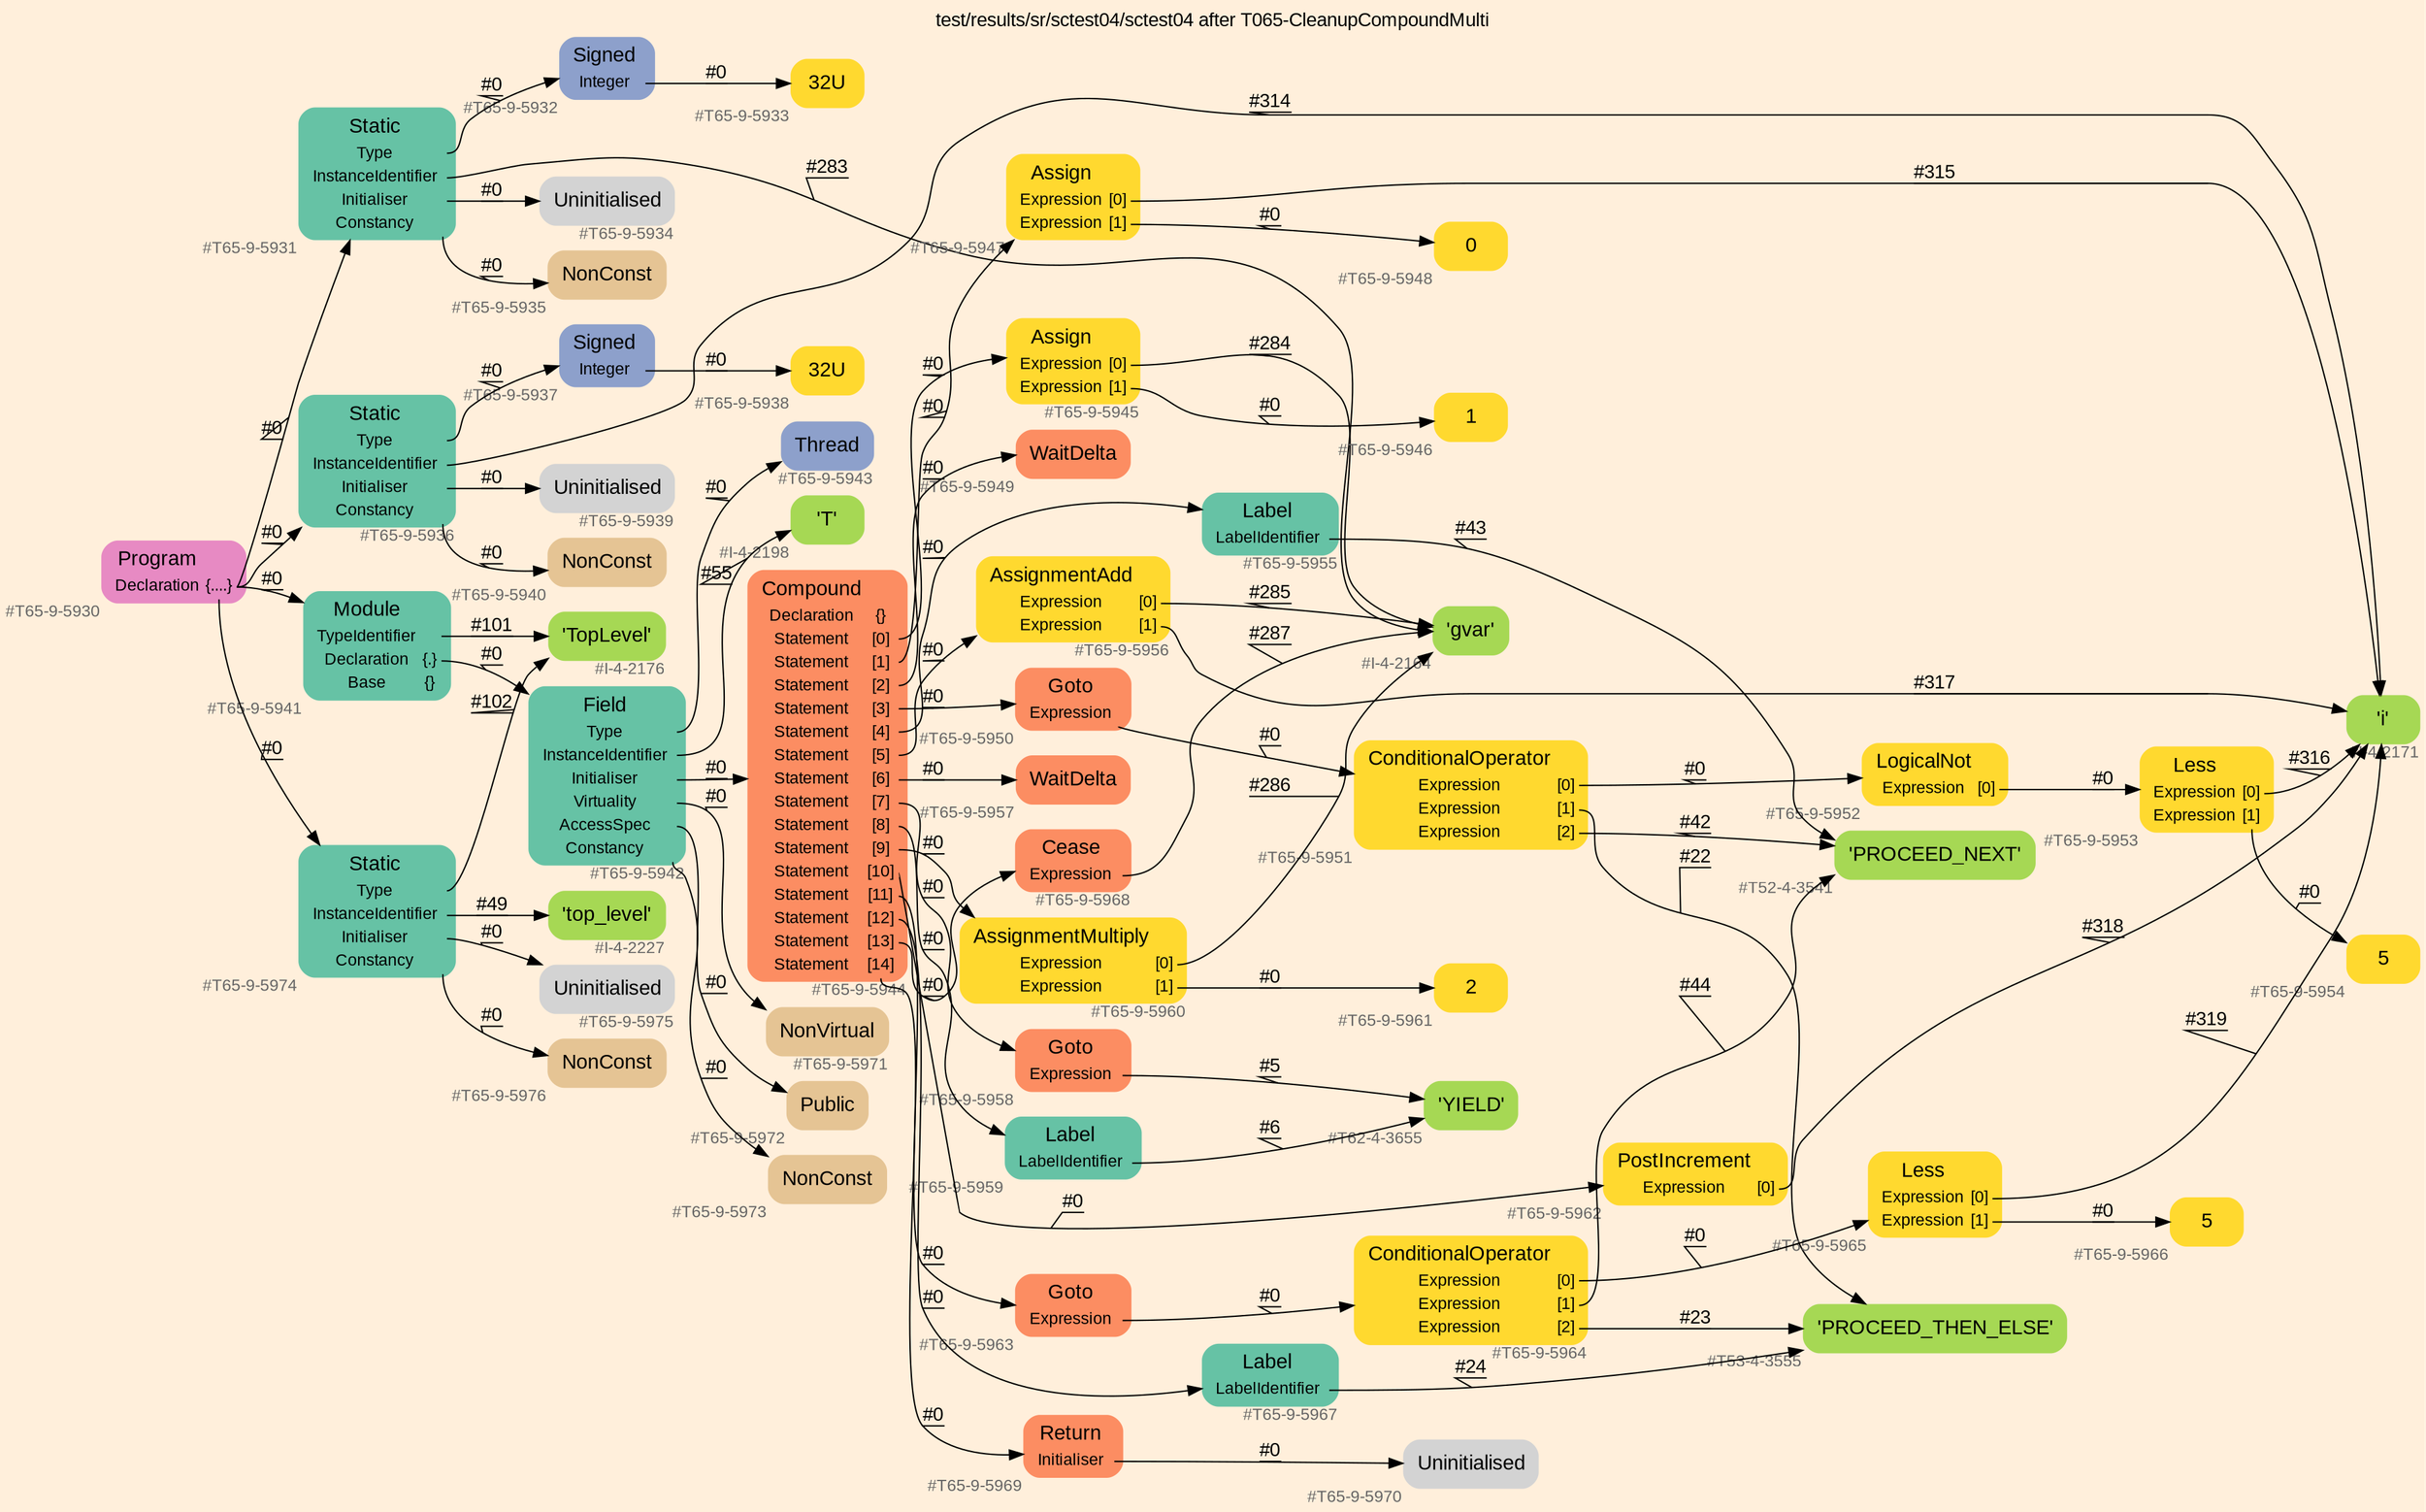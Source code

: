 digraph "test/results/sr/sctest04/sctest04 after T065-CleanupCompoundMulti" {
label = "test/results/sr/sctest04/sctest04 after T065-CleanupCompoundMulti"
labelloc = t
graph [
    rankdir = "LR"
    ranksep = 0.3
    bgcolor = antiquewhite1
    color = black
    fontcolor = black
    fontname = "Arial"
];
node [
    fontname = "Arial"
];
edge [
    fontname = "Arial"
];

// -------------------- node figure --------------------
// -------- block #T65-9-5930 ----------
"#T65-9-5930" [
    fillcolor = "/set28/4"
    xlabel = "#T65-9-5930"
    fontsize = "12"
    fontcolor = grey40
    shape = "plaintext"
    label = <<TABLE BORDER="0" CELLBORDER="0" CELLSPACING="0">
     <TR><TD><FONT COLOR="black" POINT-SIZE="15">Program</FONT></TD></TR>
     <TR><TD><FONT COLOR="black" POINT-SIZE="12">Declaration</FONT></TD><TD PORT="port0"><FONT COLOR="black" POINT-SIZE="12">{....}</FONT></TD></TR>
    </TABLE>>
    style = "rounded,filled"
];

// -------- block #T65-9-5931 ----------
"#T65-9-5931" [
    fillcolor = "/set28/1"
    xlabel = "#T65-9-5931"
    fontsize = "12"
    fontcolor = grey40
    shape = "plaintext"
    label = <<TABLE BORDER="0" CELLBORDER="0" CELLSPACING="0">
     <TR><TD><FONT COLOR="black" POINT-SIZE="15">Static</FONT></TD></TR>
     <TR><TD><FONT COLOR="black" POINT-SIZE="12">Type</FONT></TD><TD PORT="port0"></TD></TR>
     <TR><TD><FONT COLOR="black" POINT-SIZE="12">InstanceIdentifier</FONT></TD><TD PORT="port1"></TD></TR>
     <TR><TD><FONT COLOR="black" POINT-SIZE="12">Initialiser</FONT></TD><TD PORT="port2"></TD></TR>
     <TR><TD><FONT COLOR="black" POINT-SIZE="12">Constancy</FONT></TD><TD PORT="port3"></TD></TR>
    </TABLE>>
    style = "rounded,filled"
];

// -------- block #T65-9-5932 ----------
"#T65-9-5932" [
    fillcolor = "/set28/3"
    xlabel = "#T65-9-5932"
    fontsize = "12"
    fontcolor = grey40
    shape = "plaintext"
    label = <<TABLE BORDER="0" CELLBORDER="0" CELLSPACING="0">
     <TR><TD><FONT COLOR="black" POINT-SIZE="15">Signed</FONT></TD></TR>
     <TR><TD><FONT COLOR="black" POINT-SIZE="12">Integer</FONT></TD><TD PORT="port0"></TD></TR>
    </TABLE>>
    style = "rounded,filled"
];

// -------- block #T65-9-5933 ----------
"#T65-9-5933" [
    fillcolor = "/set28/6"
    xlabel = "#T65-9-5933"
    fontsize = "12"
    fontcolor = grey40
    shape = "plaintext"
    label = <<TABLE BORDER="0" CELLBORDER="0" CELLSPACING="0">
     <TR><TD><FONT COLOR="black" POINT-SIZE="15">32U</FONT></TD></TR>
    </TABLE>>
    style = "rounded,filled"
];

// -------- block #I-4-2164 ----------
"#I-4-2164" [
    fillcolor = "/set28/5"
    xlabel = "#I-4-2164"
    fontsize = "12"
    fontcolor = grey40
    shape = "plaintext"
    label = <<TABLE BORDER="0" CELLBORDER="0" CELLSPACING="0">
     <TR><TD><FONT COLOR="black" POINT-SIZE="15">'gvar'</FONT></TD></TR>
    </TABLE>>
    style = "rounded,filled"
];

// -------- block #T65-9-5934 ----------
"#T65-9-5934" [
    xlabel = "#T65-9-5934"
    fontsize = "12"
    fontcolor = grey40
    shape = "plaintext"
    label = <<TABLE BORDER="0" CELLBORDER="0" CELLSPACING="0">
     <TR><TD><FONT COLOR="black" POINT-SIZE="15">Uninitialised</FONT></TD></TR>
    </TABLE>>
    style = "rounded,filled"
];

// -------- block #T65-9-5935 ----------
"#T65-9-5935" [
    fillcolor = "/set28/7"
    xlabel = "#T65-9-5935"
    fontsize = "12"
    fontcolor = grey40
    shape = "plaintext"
    label = <<TABLE BORDER="0" CELLBORDER="0" CELLSPACING="0">
     <TR><TD><FONT COLOR="black" POINT-SIZE="15">NonConst</FONT></TD></TR>
    </TABLE>>
    style = "rounded,filled"
];

// -------- block #T65-9-5936 ----------
"#T65-9-5936" [
    fillcolor = "/set28/1"
    xlabel = "#T65-9-5936"
    fontsize = "12"
    fontcolor = grey40
    shape = "plaintext"
    label = <<TABLE BORDER="0" CELLBORDER="0" CELLSPACING="0">
     <TR><TD><FONT COLOR="black" POINT-SIZE="15">Static</FONT></TD></TR>
     <TR><TD><FONT COLOR="black" POINT-SIZE="12">Type</FONT></TD><TD PORT="port0"></TD></TR>
     <TR><TD><FONT COLOR="black" POINT-SIZE="12">InstanceIdentifier</FONT></TD><TD PORT="port1"></TD></TR>
     <TR><TD><FONT COLOR="black" POINT-SIZE="12">Initialiser</FONT></TD><TD PORT="port2"></TD></TR>
     <TR><TD><FONT COLOR="black" POINT-SIZE="12">Constancy</FONT></TD><TD PORT="port3"></TD></TR>
    </TABLE>>
    style = "rounded,filled"
];

// -------- block #T65-9-5937 ----------
"#T65-9-5937" [
    fillcolor = "/set28/3"
    xlabel = "#T65-9-5937"
    fontsize = "12"
    fontcolor = grey40
    shape = "plaintext"
    label = <<TABLE BORDER="0" CELLBORDER="0" CELLSPACING="0">
     <TR><TD><FONT COLOR="black" POINT-SIZE="15">Signed</FONT></TD></TR>
     <TR><TD><FONT COLOR="black" POINT-SIZE="12">Integer</FONT></TD><TD PORT="port0"></TD></TR>
    </TABLE>>
    style = "rounded,filled"
];

// -------- block #T65-9-5938 ----------
"#T65-9-5938" [
    fillcolor = "/set28/6"
    xlabel = "#T65-9-5938"
    fontsize = "12"
    fontcolor = grey40
    shape = "plaintext"
    label = <<TABLE BORDER="0" CELLBORDER="0" CELLSPACING="0">
     <TR><TD><FONT COLOR="black" POINT-SIZE="15">32U</FONT></TD></TR>
    </TABLE>>
    style = "rounded,filled"
];

// -------- block #I-4-2171 ----------
"#I-4-2171" [
    fillcolor = "/set28/5"
    xlabel = "#I-4-2171"
    fontsize = "12"
    fontcolor = grey40
    shape = "plaintext"
    label = <<TABLE BORDER="0" CELLBORDER="0" CELLSPACING="0">
     <TR><TD><FONT COLOR="black" POINT-SIZE="15">'i'</FONT></TD></TR>
    </TABLE>>
    style = "rounded,filled"
];

// -------- block #T65-9-5939 ----------
"#T65-9-5939" [
    xlabel = "#T65-9-5939"
    fontsize = "12"
    fontcolor = grey40
    shape = "plaintext"
    label = <<TABLE BORDER="0" CELLBORDER="0" CELLSPACING="0">
     <TR><TD><FONT COLOR="black" POINT-SIZE="15">Uninitialised</FONT></TD></TR>
    </TABLE>>
    style = "rounded,filled"
];

// -------- block #T65-9-5940 ----------
"#T65-9-5940" [
    fillcolor = "/set28/7"
    xlabel = "#T65-9-5940"
    fontsize = "12"
    fontcolor = grey40
    shape = "plaintext"
    label = <<TABLE BORDER="0" CELLBORDER="0" CELLSPACING="0">
     <TR><TD><FONT COLOR="black" POINT-SIZE="15">NonConst</FONT></TD></TR>
    </TABLE>>
    style = "rounded,filled"
];

// -------- block #T65-9-5941 ----------
"#T65-9-5941" [
    fillcolor = "/set28/1"
    xlabel = "#T65-9-5941"
    fontsize = "12"
    fontcolor = grey40
    shape = "plaintext"
    label = <<TABLE BORDER="0" CELLBORDER="0" CELLSPACING="0">
     <TR><TD><FONT COLOR="black" POINT-SIZE="15">Module</FONT></TD></TR>
     <TR><TD><FONT COLOR="black" POINT-SIZE="12">TypeIdentifier</FONT></TD><TD PORT="port0"></TD></TR>
     <TR><TD><FONT COLOR="black" POINT-SIZE="12">Declaration</FONT></TD><TD PORT="port1"><FONT COLOR="black" POINT-SIZE="12">{.}</FONT></TD></TR>
     <TR><TD><FONT COLOR="black" POINT-SIZE="12">Base</FONT></TD><TD PORT="port2"><FONT COLOR="black" POINT-SIZE="12">{}</FONT></TD></TR>
    </TABLE>>
    style = "rounded,filled"
];

// -------- block #I-4-2176 ----------
"#I-4-2176" [
    fillcolor = "/set28/5"
    xlabel = "#I-4-2176"
    fontsize = "12"
    fontcolor = grey40
    shape = "plaintext"
    label = <<TABLE BORDER="0" CELLBORDER="0" CELLSPACING="0">
     <TR><TD><FONT COLOR="black" POINT-SIZE="15">'TopLevel'</FONT></TD></TR>
    </TABLE>>
    style = "rounded,filled"
];

// -------- block #T65-9-5942 ----------
"#T65-9-5942" [
    fillcolor = "/set28/1"
    xlabel = "#T65-9-5942"
    fontsize = "12"
    fontcolor = grey40
    shape = "plaintext"
    label = <<TABLE BORDER="0" CELLBORDER="0" CELLSPACING="0">
     <TR><TD><FONT COLOR="black" POINT-SIZE="15">Field</FONT></TD></TR>
     <TR><TD><FONT COLOR="black" POINT-SIZE="12">Type</FONT></TD><TD PORT="port0"></TD></TR>
     <TR><TD><FONT COLOR="black" POINT-SIZE="12">InstanceIdentifier</FONT></TD><TD PORT="port1"></TD></TR>
     <TR><TD><FONT COLOR="black" POINT-SIZE="12">Initialiser</FONT></TD><TD PORT="port2"></TD></TR>
     <TR><TD><FONT COLOR="black" POINT-SIZE="12">Virtuality</FONT></TD><TD PORT="port3"></TD></TR>
     <TR><TD><FONT COLOR="black" POINT-SIZE="12">AccessSpec</FONT></TD><TD PORT="port4"></TD></TR>
     <TR><TD><FONT COLOR="black" POINT-SIZE="12">Constancy</FONT></TD><TD PORT="port5"></TD></TR>
    </TABLE>>
    style = "rounded,filled"
];

// -------- block #T65-9-5943 ----------
"#T65-9-5943" [
    fillcolor = "/set28/3"
    xlabel = "#T65-9-5943"
    fontsize = "12"
    fontcolor = grey40
    shape = "plaintext"
    label = <<TABLE BORDER="0" CELLBORDER="0" CELLSPACING="0">
     <TR><TD><FONT COLOR="black" POINT-SIZE="15">Thread</FONT></TD></TR>
    </TABLE>>
    style = "rounded,filled"
];

// -------- block #I-4-2198 ----------
"#I-4-2198" [
    fillcolor = "/set28/5"
    xlabel = "#I-4-2198"
    fontsize = "12"
    fontcolor = grey40
    shape = "plaintext"
    label = <<TABLE BORDER="0" CELLBORDER="0" CELLSPACING="0">
     <TR><TD><FONT COLOR="black" POINT-SIZE="15">'T'</FONT></TD></TR>
    </TABLE>>
    style = "rounded,filled"
];

// -------- block #T65-9-5944 ----------
"#T65-9-5944" [
    fillcolor = "/set28/2"
    xlabel = "#T65-9-5944"
    fontsize = "12"
    fontcolor = grey40
    shape = "plaintext"
    label = <<TABLE BORDER="0" CELLBORDER="0" CELLSPACING="0">
     <TR><TD><FONT COLOR="black" POINT-SIZE="15">Compound</FONT></TD></TR>
     <TR><TD><FONT COLOR="black" POINT-SIZE="12">Declaration</FONT></TD><TD PORT="port0"><FONT COLOR="black" POINT-SIZE="12">{}</FONT></TD></TR>
     <TR><TD><FONT COLOR="black" POINT-SIZE="12">Statement</FONT></TD><TD PORT="port1"><FONT COLOR="black" POINT-SIZE="12">[0]</FONT></TD></TR>
     <TR><TD><FONT COLOR="black" POINT-SIZE="12">Statement</FONT></TD><TD PORT="port2"><FONT COLOR="black" POINT-SIZE="12">[1]</FONT></TD></TR>
     <TR><TD><FONT COLOR="black" POINT-SIZE="12">Statement</FONT></TD><TD PORT="port3"><FONT COLOR="black" POINT-SIZE="12">[2]</FONT></TD></TR>
     <TR><TD><FONT COLOR="black" POINT-SIZE="12">Statement</FONT></TD><TD PORT="port4"><FONT COLOR="black" POINT-SIZE="12">[3]</FONT></TD></TR>
     <TR><TD><FONT COLOR="black" POINT-SIZE="12">Statement</FONT></TD><TD PORT="port5"><FONT COLOR="black" POINT-SIZE="12">[4]</FONT></TD></TR>
     <TR><TD><FONT COLOR="black" POINT-SIZE="12">Statement</FONT></TD><TD PORT="port6"><FONT COLOR="black" POINT-SIZE="12">[5]</FONT></TD></TR>
     <TR><TD><FONT COLOR="black" POINT-SIZE="12">Statement</FONT></TD><TD PORT="port7"><FONT COLOR="black" POINT-SIZE="12">[6]</FONT></TD></TR>
     <TR><TD><FONT COLOR="black" POINT-SIZE="12">Statement</FONT></TD><TD PORT="port8"><FONT COLOR="black" POINT-SIZE="12">[7]</FONT></TD></TR>
     <TR><TD><FONT COLOR="black" POINT-SIZE="12">Statement</FONT></TD><TD PORT="port9"><FONT COLOR="black" POINT-SIZE="12">[8]</FONT></TD></TR>
     <TR><TD><FONT COLOR="black" POINT-SIZE="12">Statement</FONT></TD><TD PORT="port10"><FONT COLOR="black" POINT-SIZE="12">[9]</FONT></TD></TR>
     <TR><TD><FONT COLOR="black" POINT-SIZE="12">Statement</FONT></TD><TD PORT="port11"><FONT COLOR="black" POINT-SIZE="12">[10]</FONT></TD></TR>
     <TR><TD><FONT COLOR="black" POINT-SIZE="12">Statement</FONT></TD><TD PORT="port12"><FONT COLOR="black" POINT-SIZE="12">[11]</FONT></TD></TR>
     <TR><TD><FONT COLOR="black" POINT-SIZE="12">Statement</FONT></TD><TD PORT="port13"><FONT COLOR="black" POINT-SIZE="12">[12]</FONT></TD></TR>
     <TR><TD><FONT COLOR="black" POINT-SIZE="12">Statement</FONT></TD><TD PORT="port14"><FONT COLOR="black" POINT-SIZE="12">[13]</FONT></TD></TR>
     <TR><TD><FONT COLOR="black" POINT-SIZE="12">Statement</FONT></TD><TD PORT="port15"><FONT COLOR="black" POINT-SIZE="12">[14]</FONT></TD></TR>
    </TABLE>>
    style = "rounded,filled"
];

// -------- block #T65-9-5945 ----------
"#T65-9-5945" [
    fillcolor = "/set28/6"
    xlabel = "#T65-9-5945"
    fontsize = "12"
    fontcolor = grey40
    shape = "plaintext"
    label = <<TABLE BORDER="0" CELLBORDER="0" CELLSPACING="0">
     <TR><TD><FONT COLOR="black" POINT-SIZE="15">Assign</FONT></TD></TR>
     <TR><TD><FONT COLOR="black" POINT-SIZE="12">Expression</FONT></TD><TD PORT="port0"><FONT COLOR="black" POINT-SIZE="12">[0]</FONT></TD></TR>
     <TR><TD><FONT COLOR="black" POINT-SIZE="12">Expression</FONT></TD><TD PORT="port1"><FONT COLOR="black" POINT-SIZE="12">[1]</FONT></TD></TR>
    </TABLE>>
    style = "rounded,filled"
];

// -------- block #T65-9-5946 ----------
"#T65-9-5946" [
    fillcolor = "/set28/6"
    xlabel = "#T65-9-5946"
    fontsize = "12"
    fontcolor = grey40
    shape = "plaintext"
    label = <<TABLE BORDER="0" CELLBORDER="0" CELLSPACING="0">
     <TR><TD><FONT COLOR="black" POINT-SIZE="15">1</FONT></TD></TR>
    </TABLE>>
    style = "rounded,filled"
];

// -------- block #T65-9-5947 ----------
"#T65-9-5947" [
    fillcolor = "/set28/6"
    xlabel = "#T65-9-5947"
    fontsize = "12"
    fontcolor = grey40
    shape = "plaintext"
    label = <<TABLE BORDER="0" CELLBORDER="0" CELLSPACING="0">
     <TR><TD><FONT COLOR="black" POINT-SIZE="15">Assign</FONT></TD></TR>
     <TR><TD><FONT COLOR="black" POINT-SIZE="12">Expression</FONT></TD><TD PORT="port0"><FONT COLOR="black" POINT-SIZE="12">[0]</FONT></TD></TR>
     <TR><TD><FONT COLOR="black" POINT-SIZE="12">Expression</FONT></TD><TD PORT="port1"><FONT COLOR="black" POINT-SIZE="12">[1]</FONT></TD></TR>
    </TABLE>>
    style = "rounded,filled"
];

// -------- block #T65-9-5948 ----------
"#T65-9-5948" [
    fillcolor = "/set28/6"
    xlabel = "#T65-9-5948"
    fontsize = "12"
    fontcolor = grey40
    shape = "plaintext"
    label = <<TABLE BORDER="0" CELLBORDER="0" CELLSPACING="0">
     <TR><TD><FONT COLOR="black" POINT-SIZE="15">0</FONT></TD></TR>
    </TABLE>>
    style = "rounded,filled"
];

// -------- block #T65-9-5949 ----------
"#T65-9-5949" [
    fillcolor = "/set28/2"
    xlabel = "#T65-9-5949"
    fontsize = "12"
    fontcolor = grey40
    shape = "plaintext"
    label = <<TABLE BORDER="0" CELLBORDER="0" CELLSPACING="0">
     <TR><TD><FONT COLOR="black" POINT-SIZE="15">WaitDelta</FONT></TD></TR>
    </TABLE>>
    style = "rounded,filled"
];

// -------- block #T65-9-5950 ----------
"#T65-9-5950" [
    fillcolor = "/set28/2"
    xlabel = "#T65-9-5950"
    fontsize = "12"
    fontcolor = grey40
    shape = "plaintext"
    label = <<TABLE BORDER="0" CELLBORDER="0" CELLSPACING="0">
     <TR><TD><FONT COLOR="black" POINT-SIZE="15">Goto</FONT></TD></TR>
     <TR><TD><FONT COLOR="black" POINT-SIZE="12">Expression</FONT></TD><TD PORT="port0"></TD></TR>
    </TABLE>>
    style = "rounded,filled"
];

// -------- block #T65-9-5951 ----------
"#T65-9-5951" [
    fillcolor = "/set28/6"
    xlabel = "#T65-9-5951"
    fontsize = "12"
    fontcolor = grey40
    shape = "plaintext"
    label = <<TABLE BORDER="0" CELLBORDER="0" CELLSPACING="0">
     <TR><TD><FONT COLOR="black" POINT-SIZE="15">ConditionalOperator</FONT></TD></TR>
     <TR><TD><FONT COLOR="black" POINT-SIZE="12">Expression</FONT></TD><TD PORT="port0"><FONT COLOR="black" POINT-SIZE="12">[0]</FONT></TD></TR>
     <TR><TD><FONT COLOR="black" POINT-SIZE="12">Expression</FONT></TD><TD PORT="port1"><FONT COLOR="black" POINT-SIZE="12">[1]</FONT></TD></TR>
     <TR><TD><FONT COLOR="black" POINT-SIZE="12">Expression</FONT></TD><TD PORT="port2"><FONT COLOR="black" POINT-SIZE="12">[2]</FONT></TD></TR>
    </TABLE>>
    style = "rounded,filled"
];

// -------- block #T65-9-5952 ----------
"#T65-9-5952" [
    fillcolor = "/set28/6"
    xlabel = "#T65-9-5952"
    fontsize = "12"
    fontcolor = grey40
    shape = "plaintext"
    label = <<TABLE BORDER="0" CELLBORDER="0" CELLSPACING="0">
     <TR><TD><FONT COLOR="black" POINT-SIZE="15">LogicalNot</FONT></TD></TR>
     <TR><TD><FONT COLOR="black" POINT-SIZE="12">Expression</FONT></TD><TD PORT="port0"><FONT COLOR="black" POINT-SIZE="12">[0]</FONT></TD></TR>
    </TABLE>>
    style = "rounded,filled"
];

// -------- block #T65-9-5953 ----------
"#T65-9-5953" [
    fillcolor = "/set28/6"
    xlabel = "#T65-9-5953"
    fontsize = "12"
    fontcolor = grey40
    shape = "plaintext"
    label = <<TABLE BORDER="0" CELLBORDER="0" CELLSPACING="0">
     <TR><TD><FONT COLOR="black" POINT-SIZE="15">Less</FONT></TD></TR>
     <TR><TD><FONT COLOR="black" POINT-SIZE="12">Expression</FONT></TD><TD PORT="port0"><FONT COLOR="black" POINT-SIZE="12">[0]</FONT></TD></TR>
     <TR><TD><FONT COLOR="black" POINT-SIZE="12">Expression</FONT></TD><TD PORT="port1"><FONT COLOR="black" POINT-SIZE="12">[1]</FONT></TD></TR>
    </TABLE>>
    style = "rounded,filled"
];

// -------- block #T65-9-5954 ----------
"#T65-9-5954" [
    fillcolor = "/set28/6"
    xlabel = "#T65-9-5954"
    fontsize = "12"
    fontcolor = grey40
    shape = "plaintext"
    label = <<TABLE BORDER="0" CELLBORDER="0" CELLSPACING="0">
     <TR><TD><FONT COLOR="black" POINT-SIZE="15">5</FONT></TD></TR>
    </TABLE>>
    style = "rounded,filled"
];

// -------- block #T53-4-3555 ----------
"#T53-4-3555" [
    fillcolor = "/set28/5"
    xlabel = "#T53-4-3555"
    fontsize = "12"
    fontcolor = grey40
    shape = "plaintext"
    label = <<TABLE BORDER="0" CELLBORDER="0" CELLSPACING="0">
     <TR><TD><FONT COLOR="black" POINT-SIZE="15">'PROCEED_THEN_ELSE'</FONT></TD></TR>
    </TABLE>>
    style = "rounded,filled"
];

// -------- block #T52-4-3541 ----------
"#T52-4-3541" [
    fillcolor = "/set28/5"
    xlabel = "#T52-4-3541"
    fontsize = "12"
    fontcolor = grey40
    shape = "plaintext"
    label = <<TABLE BORDER="0" CELLBORDER="0" CELLSPACING="0">
     <TR><TD><FONT COLOR="black" POINT-SIZE="15">'PROCEED_NEXT'</FONT></TD></TR>
    </TABLE>>
    style = "rounded,filled"
];

// -------- block #T65-9-5955 ----------
"#T65-9-5955" [
    fillcolor = "/set28/1"
    xlabel = "#T65-9-5955"
    fontsize = "12"
    fontcolor = grey40
    shape = "plaintext"
    label = <<TABLE BORDER="0" CELLBORDER="0" CELLSPACING="0">
     <TR><TD><FONT COLOR="black" POINT-SIZE="15">Label</FONT></TD></TR>
     <TR><TD><FONT COLOR="black" POINT-SIZE="12">LabelIdentifier</FONT></TD><TD PORT="port0"></TD></TR>
    </TABLE>>
    style = "rounded,filled"
];

// -------- block #T65-9-5956 ----------
"#T65-9-5956" [
    fillcolor = "/set28/6"
    xlabel = "#T65-9-5956"
    fontsize = "12"
    fontcolor = grey40
    shape = "plaintext"
    label = <<TABLE BORDER="0" CELLBORDER="0" CELLSPACING="0">
     <TR><TD><FONT COLOR="black" POINT-SIZE="15">AssignmentAdd</FONT></TD></TR>
     <TR><TD><FONT COLOR="black" POINT-SIZE="12">Expression</FONT></TD><TD PORT="port0"><FONT COLOR="black" POINT-SIZE="12">[0]</FONT></TD></TR>
     <TR><TD><FONT COLOR="black" POINT-SIZE="12">Expression</FONT></TD><TD PORT="port1"><FONT COLOR="black" POINT-SIZE="12">[1]</FONT></TD></TR>
    </TABLE>>
    style = "rounded,filled"
];

// -------- block #T65-9-5957 ----------
"#T65-9-5957" [
    fillcolor = "/set28/2"
    xlabel = "#T65-9-5957"
    fontsize = "12"
    fontcolor = grey40
    shape = "plaintext"
    label = <<TABLE BORDER="0" CELLBORDER="0" CELLSPACING="0">
     <TR><TD><FONT COLOR="black" POINT-SIZE="15">WaitDelta</FONT></TD></TR>
    </TABLE>>
    style = "rounded,filled"
];

// -------- block #T65-9-5958 ----------
"#T65-9-5958" [
    fillcolor = "/set28/2"
    xlabel = "#T65-9-5958"
    fontsize = "12"
    fontcolor = grey40
    shape = "plaintext"
    label = <<TABLE BORDER="0" CELLBORDER="0" CELLSPACING="0">
     <TR><TD><FONT COLOR="black" POINT-SIZE="15">Goto</FONT></TD></TR>
     <TR><TD><FONT COLOR="black" POINT-SIZE="12">Expression</FONT></TD><TD PORT="port0"></TD></TR>
    </TABLE>>
    style = "rounded,filled"
];

// -------- block #T62-4-3655 ----------
"#T62-4-3655" [
    fillcolor = "/set28/5"
    xlabel = "#T62-4-3655"
    fontsize = "12"
    fontcolor = grey40
    shape = "plaintext"
    label = <<TABLE BORDER="0" CELLBORDER="0" CELLSPACING="0">
     <TR><TD><FONT COLOR="black" POINT-SIZE="15">'YIELD'</FONT></TD></TR>
    </TABLE>>
    style = "rounded,filled"
];

// -------- block #T65-9-5959 ----------
"#T65-9-5959" [
    fillcolor = "/set28/1"
    xlabel = "#T65-9-5959"
    fontsize = "12"
    fontcolor = grey40
    shape = "plaintext"
    label = <<TABLE BORDER="0" CELLBORDER="0" CELLSPACING="0">
     <TR><TD><FONT COLOR="black" POINT-SIZE="15">Label</FONT></TD></TR>
     <TR><TD><FONT COLOR="black" POINT-SIZE="12">LabelIdentifier</FONT></TD><TD PORT="port0"></TD></TR>
    </TABLE>>
    style = "rounded,filled"
];

// -------- block #T65-9-5960 ----------
"#T65-9-5960" [
    fillcolor = "/set28/6"
    xlabel = "#T65-9-5960"
    fontsize = "12"
    fontcolor = grey40
    shape = "plaintext"
    label = <<TABLE BORDER="0" CELLBORDER="0" CELLSPACING="0">
     <TR><TD><FONT COLOR="black" POINT-SIZE="15">AssignmentMultiply</FONT></TD></TR>
     <TR><TD><FONT COLOR="black" POINT-SIZE="12">Expression</FONT></TD><TD PORT="port0"><FONT COLOR="black" POINT-SIZE="12">[0]</FONT></TD></TR>
     <TR><TD><FONT COLOR="black" POINT-SIZE="12">Expression</FONT></TD><TD PORT="port1"><FONT COLOR="black" POINT-SIZE="12">[1]</FONT></TD></TR>
    </TABLE>>
    style = "rounded,filled"
];

// -------- block #T65-9-5961 ----------
"#T65-9-5961" [
    fillcolor = "/set28/6"
    xlabel = "#T65-9-5961"
    fontsize = "12"
    fontcolor = grey40
    shape = "plaintext"
    label = <<TABLE BORDER="0" CELLBORDER="0" CELLSPACING="0">
     <TR><TD><FONT COLOR="black" POINT-SIZE="15">2</FONT></TD></TR>
    </TABLE>>
    style = "rounded,filled"
];

// -------- block #T65-9-5962 ----------
"#T65-9-5962" [
    fillcolor = "/set28/6"
    xlabel = "#T65-9-5962"
    fontsize = "12"
    fontcolor = grey40
    shape = "plaintext"
    label = <<TABLE BORDER="0" CELLBORDER="0" CELLSPACING="0">
     <TR><TD><FONT COLOR="black" POINT-SIZE="15">PostIncrement</FONT></TD></TR>
     <TR><TD><FONT COLOR="black" POINT-SIZE="12">Expression</FONT></TD><TD PORT="port0"><FONT COLOR="black" POINT-SIZE="12">[0]</FONT></TD></TR>
    </TABLE>>
    style = "rounded,filled"
];

// -------- block #T65-9-5963 ----------
"#T65-9-5963" [
    fillcolor = "/set28/2"
    xlabel = "#T65-9-5963"
    fontsize = "12"
    fontcolor = grey40
    shape = "plaintext"
    label = <<TABLE BORDER="0" CELLBORDER="0" CELLSPACING="0">
     <TR><TD><FONT COLOR="black" POINT-SIZE="15">Goto</FONT></TD></TR>
     <TR><TD><FONT COLOR="black" POINT-SIZE="12">Expression</FONT></TD><TD PORT="port0"></TD></TR>
    </TABLE>>
    style = "rounded,filled"
];

// -------- block #T65-9-5964 ----------
"#T65-9-5964" [
    fillcolor = "/set28/6"
    xlabel = "#T65-9-5964"
    fontsize = "12"
    fontcolor = grey40
    shape = "plaintext"
    label = <<TABLE BORDER="0" CELLBORDER="0" CELLSPACING="0">
     <TR><TD><FONT COLOR="black" POINT-SIZE="15">ConditionalOperator</FONT></TD></TR>
     <TR><TD><FONT COLOR="black" POINT-SIZE="12">Expression</FONT></TD><TD PORT="port0"><FONT COLOR="black" POINT-SIZE="12">[0]</FONT></TD></TR>
     <TR><TD><FONT COLOR="black" POINT-SIZE="12">Expression</FONT></TD><TD PORT="port1"><FONT COLOR="black" POINT-SIZE="12">[1]</FONT></TD></TR>
     <TR><TD><FONT COLOR="black" POINT-SIZE="12">Expression</FONT></TD><TD PORT="port2"><FONT COLOR="black" POINT-SIZE="12">[2]</FONT></TD></TR>
    </TABLE>>
    style = "rounded,filled"
];

// -------- block #T65-9-5965 ----------
"#T65-9-5965" [
    fillcolor = "/set28/6"
    xlabel = "#T65-9-5965"
    fontsize = "12"
    fontcolor = grey40
    shape = "plaintext"
    label = <<TABLE BORDER="0" CELLBORDER="0" CELLSPACING="0">
     <TR><TD><FONT COLOR="black" POINT-SIZE="15">Less</FONT></TD></TR>
     <TR><TD><FONT COLOR="black" POINT-SIZE="12">Expression</FONT></TD><TD PORT="port0"><FONT COLOR="black" POINT-SIZE="12">[0]</FONT></TD></TR>
     <TR><TD><FONT COLOR="black" POINT-SIZE="12">Expression</FONT></TD><TD PORT="port1"><FONT COLOR="black" POINT-SIZE="12">[1]</FONT></TD></TR>
    </TABLE>>
    style = "rounded,filled"
];

// -------- block #T65-9-5966 ----------
"#T65-9-5966" [
    fillcolor = "/set28/6"
    xlabel = "#T65-9-5966"
    fontsize = "12"
    fontcolor = grey40
    shape = "plaintext"
    label = <<TABLE BORDER="0" CELLBORDER="0" CELLSPACING="0">
     <TR><TD><FONT COLOR="black" POINT-SIZE="15">5</FONT></TD></TR>
    </TABLE>>
    style = "rounded,filled"
];

// -------- block #T65-9-5967 ----------
"#T65-9-5967" [
    fillcolor = "/set28/1"
    xlabel = "#T65-9-5967"
    fontsize = "12"
    fontcolor = grey40
    shape = "plaintext"
    label = <<TABLE BORDER="0" CELLBORDER="0" CELLSPACING="0">
     <TR><TD><FONT COLOR="black" POINT-SIZE="15">Label</FONT></TD></TR>
     <TR><TD><FONT COLOR="black" POINT-SIZE="12">LabelIdentifier</FONT></TD><TD PORT="port0"></TD></TR>
    </TABLE>>
    style = "rounded,filled"
];

// -------- block #T65-9-5968 ----------
"#T65-9-5968" [
    fillcolor = "/set28/2"
    xlabel = "#T65-9-5968"
    fontsize = "12"
    fontcolor = grey40
    shape = "plaintext"
    label = <<TABLE BORDER="0" CELLBORDER="0" CELLSPACING="0">
     <TR><TD><FONT COLOR="black" POINT-SIZE="15">Cease</FONT></TD></TR>
     <TR><TD><FONT COLOR="black" POINT-SIZE="12">Expression</FONT></TD><TD PORT="port0"></TD></TR>
    </TABLE>>
    style = "rounded,filled"
];

// -------- block #T65-9-5969 ----------
"#T65-9-5969" [
    fillcolor = "/set28/2"
    xlabel = "#T65-9-5969"
    fontsize = "12"
    fontcolor = grey40
    shape = "plaintext"
    label = <<TABLE BORDER="0" CELLBORDER="0" CELLSPACING="0">
     <TR><TD><FONT COLOR="black" POINT-SIZE="15">Return</FONT></TD></TR>
     <TR><TD><FONT COLOR="black" POINT-SIZE="12">Initialiser</FONT></TD><TD PORT="port0"></TD></TR>
    </TABLE>>
    style = "rounded,filled"
];

// -------- block #T65-9-5970 ----------
"#T65-9-5970" [
    xlabel = "#T65-9-5970"
    fontsize = "12"
    fontcolor = grey40
    shape = "plaintext"
    label = <<TABLE BORDER="0" CELLBORDER="0" CELLSPACING="0">
     <TR><TD><FONT COLOR="black" POINT-SIZE="15">Uninitialised</FONT></TD></TR>
    </TABLE>>
    style = "rounded,filled"
];

// -------- block #T65-9-5971 ----------
"#T65-9-5971" [
    fillcolor = "/set28/7"
    xlabel = "#T65-9-5971"
    fontsize = "12"
    fontcolor = grey40
    shape = "plaintext"
    label = <<TABLE BORDER="0" CELLBORDER="0" CELLSPACING="0">
     <TR><TD><FONT COLOR="black" POINT-SIZE="15">NonVirtual</FONT></TD></TR>
    </TABLE>>
    style = "rounded,filled"
];

// -------- block #T65-9-5972 ----------
"#T65-9-5972" [
    fillcolor = "/set28/7"
    xlabel = "#T65-9-5972"
    fontsize = "12"
    fontcolor = grey40
    shape = "plaintext"
    label = <<TABLE BORDER="0" CELLBORDER="0" CELLSPACING="0">
     <TR><TD><FONT COLOR="black" POINT-SIZE="15">Public</FONT></TD></TR>
    </TABLE>>
    style = "rounded,filled"
];

// -------- block #T65-9-5973 ----------
"#T65-9-5973" [
    fillcolor = "/set28/7"
    xlabel = "#T65-9-5973"
    fontsize = "12"
    fontcolor = grey40
    shape = "plaintext"
    label = <<TABLE BORDER="0" CELLBORDER="0" CELLSPACING="0">
     <TR><TD><FONT COLOR="black" POINT-SIZE="15">NonConst</FONT></TD></TR>
    </TABLE>>
    style = "rounded,filled"
];

// -------- block #T65-9-5974 ----------
"#T65-9-5974" [
    fillcolor = "/set28/1"
    xlabel = "#T65-9-5974"
    fontsize = "12"
    fontcolor = grey40
    shape = "plaintext"
    label = <<TABLE BORDER="0" CELLBORDER="0" CELLSPACING="0">
     <TR><TD><FONT COLOR="black" POINT-SIZE="15">Static</FONT></TD></TR>
     <TR><TD><FONT COLOR="black" POINT-SIZE="12">Type</FONT></TD><TD PORT="port0"></TD></TR>
     <TR><TD><FONT COLOR="black" POINT-SIZE="12">InstanceIdentifier</FONT></TD><TD PORT="port1"></TD></TR>
     <TR><TD><FONT COLOR="black" POINT-SIZE="12">Initialiser</FONT></TD><TD PORT="port2"></TD></TR>
     <TR><TD><FONT COLOR="black" POINT-SIZE="12">Constancy</FONT></TD><TD PORT="port3"></TD></TR>
    </TABLE>>
    style = "rounded,filled"
];

// -------- block #I-4-2227 ----------
"#I-4-2227" [
    fillcolor = "/set28/5"
    xlabel = "#I-4-2227"
    fontsize = "12"
    fontcolor = grey40
    shape = "plaintext"
    label = <<TABLE BORDER="0" CELLBORDER="0" CELLSPACING="0">
     <TR><TD><FONT COLOR="black" POINT-SIZE="15">'top_level'</FONT></TD></TR>
    </TABLE>>
    style = "rounded,filled"
];

// -------- block #T65-9-5975 ----------
"#T65-9-5975" [
    xlabel = "#T65-9-5975"
    fontsize = "12"
    fontcolor = grey40
    shape = "plaintext"
    label = <<TABLE BORDER="0" CELLBORDER="0" CELLSPACING="0">
     <TR><TD><FONT COLOR="black" POINT-SIZE="15">Uninitialised</FONT></TD></TR>
    </TABLE>>
    style = "rounded,filled"
];

// -------- block #T65-9-5976 ----------
"#T65-9-5976" [
    fillcolor = "/set28/7"
    xlabel = "#T65-9-5976"
    fontsize = "12"
    fontcolor = grey40
    shape = "plaintext"
    label = <<TABLE BORDER="0" CELLBORDER="0" CELLSPACING="0">
     <TR><TD><FONT COLOR="black" POINT-SIZE="15">NonConst</FONT></TD></TR>
    </TABLE>>
    style = "rounded,filled"
];

"#T65-9-5930":port0 -> "#T65-9-5931" [
    label = "#0"
    decorate = true
    color = black
    fontcolor = black
];

"#T65-9-5930":port0 -> "#T65-9-5936" [
    label = "#0"
    decorate = true
    color = black
    fontcolor = black
];

"#T65-9-5930":port0 -> "#T65-9-5941" [
    label = "#0"
    decorate = true
    color = black
    fontcolor = black
];

"#T65-9-5930":port0 -> "#T65-9-5974" [
    label = "#0"
    decorate = true
    color = black
    fontcolor = black
];

"#T65-9-5931":port0 -> "#T65-9-5932" [
    label = "#0"
    decorate = true
    color = black
    fontcolor = black
];

"#T65-9-5931":port1 -> "#I-4-2164" [
    label = "#283"
    decorate = true
    color = black
    fontcolor = black
];

"#T65-9-5931":port2 -> "#T65-9-5934" [
    label = "#0"
    decorate = true
    color = black
    fontcolor = black
];

"#T65-9-5931":port3 -> "#T65-9-5935" [
    label = "#0"
    decorate = true
    color = black
    fontcolor = black
];

"#T65-9-5932":port0 -> "#T65-9-5933" [
    label = "#0"
    decorate = true
    color = black
    fontcolor = black
];

"#T65-9-5936":port0 -> "#T65-9-5937" [
    label = "#0"
    decorate = true
    color = black
    fontcolor = black
];

"#T65-9-5936":port1 -> "#I-4-2171" [
    label = "#314"
    decorate = true
    color = black
    fontcolor = black
];

"#T65-9-5936":port2 -> "#T65-9-5939" [
    label = "#0"
    decorate = true
    color = black
    fontcolor = black
];

"#T65-9-5936":port3 -> "#T65-9-5940" [
    label = "#0"
    decorate = true
    color = black
    fontcolor = black
];

"#T65-9-5937":port0 -> "#T65-9-5938" [
    label = "#0"
    decorate = true
    color = black
    fontcolor = black
];

"#T65-9-5941":port0 -> "#I-4-2176" [
    label = "#101"
    decorate = true
    color = black
    fontcolor = black
];

"#T65-9-5941":port1 -> "#T65-9-5942" [
    label = "#0"
    decorate = true
    color = black
    fontcolor = black
];

"#T65-9-5942":port0 -> "#T65-9-5943" [
    label = "#0"
    decorate = true
    color = black
    fontcolor = black
];

"#T65-9-5942":port1 -> "#I-4-2198" [
    label = "#55"
    decorate = true
    color = black
    fontcolor = black
];

"#T65-9-5942":port2 -> "#T65-9-5944" [
    label = "#0"
    decorate = true
    color = black
    fontcolor = black
];

"#T65-9-5942":port3 -> "#T65-9-5971" [
    label = "#0"
    decorate = true
    color = black
    fontcolor = black
];

"#T65-9-5942":port4 -> "#T65-9-5972" [
    label = "#0"
    decorate = true
    color = black
    fontcolor = black
];

"#T65-9-5942":port5 -> "#T65-9-5973" [
    label = "#0"
    decorate = true
    color = black
    fontcolor = black
];

"#T65-9-5944":port1 -> "#T65-9-5945" [
    label = "#0"
    decorate = true
    color = black
    fontcolor = black
];

"#T65-9-5944":port2 -> "#T65-9-5947" [
    label = "#0"
    decorate = true
    color = black
    fontcolor = black
];

"#T65-9-5944":port3 -> "#T65-9-5949" [
    label = "#0"
    decorate = true
    color = black
    fontcolor = black
];

"#T65-9-5944":port4 -> "#T65-9-5950" [
    label = "#0"
    decorate = true
    color = black
    fontcolor = black
];

"#T65-9-5944":port5 -> "#T65-9-5955" [
    label = "#0"
    decorate = true
    color = black
    fontcolor = black
];

"#T65-9-5944":port6 -> "#T65-9-5956" [
    label = "#0"
    decorate = true
    color = black
    fontcolor = black
];

"#T65-9-5944":port7 -> "#T65-9-5957" [
    label = "#0"
    decorate = true
    color = black
    fontcolor = black
];

"#T65-9-5944":port8 -> "#T65-9-5958" [
    label = "#0"
    decorate = true
    color = black
    fontcolor = black
];

"#T65-9-5944":port9 -> "#T65-9-5959" [
    label = "#0"
    decorate = true
    color = black
    fontcolor = black
];

"#T65-9-5944":port10 -> "#T65-9-5960" [
    label = "#0"
    decorate = true
    color = black
    fontcolor = black
];

"#T65-9-5944":port11 -> "#T65-9-5962" [
    label = "#0"
    decorate = true
    color = black
    fontcolor = black
];

"#T65-9-5944":port12 -> "#T65-9-5963" [
    label = "#0"
    decorate = true
    color = black
    fontcolor = black
];

"#T65-9-5944":port13 -> "#T65-9-5967" [
    label = "#0"
    decorate = true
    color = black
    fontcolor = black
];

"#T65-9-5944":port14 -> "#T65-9-5968" [
    label = "#0"
    decorate = true
    color = black
    fontcolor = black
];

"#T65-9-5944":port15 -> "#T65-9-5969" [
    label = "#0"
    decorate = true
    color = black
    fontcolor = black
];

"#T65-9-5945":port0 -> "#I-4-2164" [
    label = "#284"
    decorate = true
    color = black
    fontcolor = black
];

"#T65-9-5945":port1 -> "#T65-9-5946" [
    label = "#0"
    decorate = true
    color = black
    fontcolor = black
];

"#T65-9-5947":port0 -> "#I-4-2171" [
    label = "#315"
    decorate = true
    color = black
    fontcolor = black
];

"#T65-9-5947":port1 -> "#T65-9-5948" [
    label = "#0"
    decorate = true
    color = black
    fontcolor = black
];

"#T65-9-5950":port0 -> "#T65-9-5951" [
    label = "#0"
    decorate = true
    color = black
    fontcolor = black
];

"#T65-9-5951":port0 -> "#T65-9-5952" [
    label = "#0"
    decorate = true
    color = black
    fontcolor = black
];

"#T65-9-5951":port1 -> "#T53-4-3555" [
    label = "#22"
    decorate = true
    color = black
    fontcolor = black
];

"#T65-9-5951":port2 -> "#T52-4-3541" [
    label = "#42"
    decorate = true
    color = black
    fontcolor = black
];

"#T65-9-5952":port0 -> "#T65-9-5953" [
    label = "#0"
    decorate = true
    color = black
    fontcolor = black
];

"#T65-9-5953":port0 -> "#I-4-2171" [
    label = "#316"
    decorate = true
    color = black
    fontcolor = black
];

"#T65-9-5953":port1 -> "#T65-9-5954" [
    label = "#0"
    decorate = true
    color = black
    fontcolor = black
];

"#T65-9-5955":port0 -> "#T52-4-3541" [
    label = "#43"
    decorate = true
    color = black
    fontcolor = black
];

"#T65-9-5956":port0 -> "#I-4-2164" [
    label = "#285"
    decorate = true
    color = black
    fontcolor = black
];

"#T65-9-5956":port1 -> "#I-4-2171" [
    label = "#317"
    decorate = true
    color = black
    fontcolor = black
];

"#T65-9-5958":port0 -> "#T62-4-3655" [
    label = "#5"
    decorate = true
    color = black
    fontcolor = black
];

"#T65-9-5959":port0 -> "#T62-4-3655" [
    label = "#6"
    decorate = true
    color = black
    fontcolor = black
];

"#T65-9-5960":port0 -> "#I-4-2164" [
    label = "#286"
    decorate = true
    color = black
    fontcolor = black
];

"#T65-9-5960":port1 -> "#T65-9-5961" [
    label = "#0"
    decorate = true
    color = black
    fontcolor = black
];

"#T65-9-5962":port0 -> "#I-4-2171" [
    label = "#318"
    decorate = true
    color = black
    fontcolor = black
];

"#T65-9-5963":port0 -> "#T65-9-5964" [
    label = "#0"
    decorate = true
    color = black
    fontcolor = black
];

"#T65-9-5964":port0 -> "#T65-9-5965" [
    label = "#0"
    decorate = true
    color = black
    fontcolor = black
];

"#T65-9-5964":port1 -> "#T52-4-3541" [
    label = "#44"
    decorate = true
    color = black
    fontcolor = black
];

"#T65-9-5964":port2 -> "#T53-4-3555" [
    label = "#23"
    decorate = true
    color = black
    fontcolor = black
];

"#T65-9-5965":port0 -> "#I-4-2171" [
    label = "#319"
    decorate = true
    color = black
    fontcolor = black
];

"#T65-9-5965":port1 -> "#T65-9-5966" [
    label = "#0"
    decorate = true
    color = black
    fontcolor = black
];

"#T65-9-5967":port0 -> "#T53-4-3555" [
    label = "#24"
    decorate = true
    color = black
    fontcolor = black
];

"#T65-9-5968":port0 -> "#I-4-2164" [
    label = "#287"
    decorate = true
    color = black
    fontcolor = black
];

"#T65-9-5969":port0 -> "#T65-9-5970" [
    label = "#0"
    decorate = true
    color = black
    fontcolor = black
];

"#T65-9-5974":port0 -> "#I-4-2176" [
    label = "#102"
    decorate = true
    color = black
    fontcolor = black
];

"#T65-9-5974":port1 -> "#I-4-2227" [
    label = "#49"
    decorate = true
    color = black
    fontcolor = black
];

"#T65-9-5974":port2 -> "#T65-9-5975" [
    label = "#0"
    decorate = true
    color = black
    fontcolor = black
];

"#T65-9-5974":port3 -> "#T65-9-5976" [
    label = "#0"
    decorate = true
    color = black
    fontcolor = black
];


}
